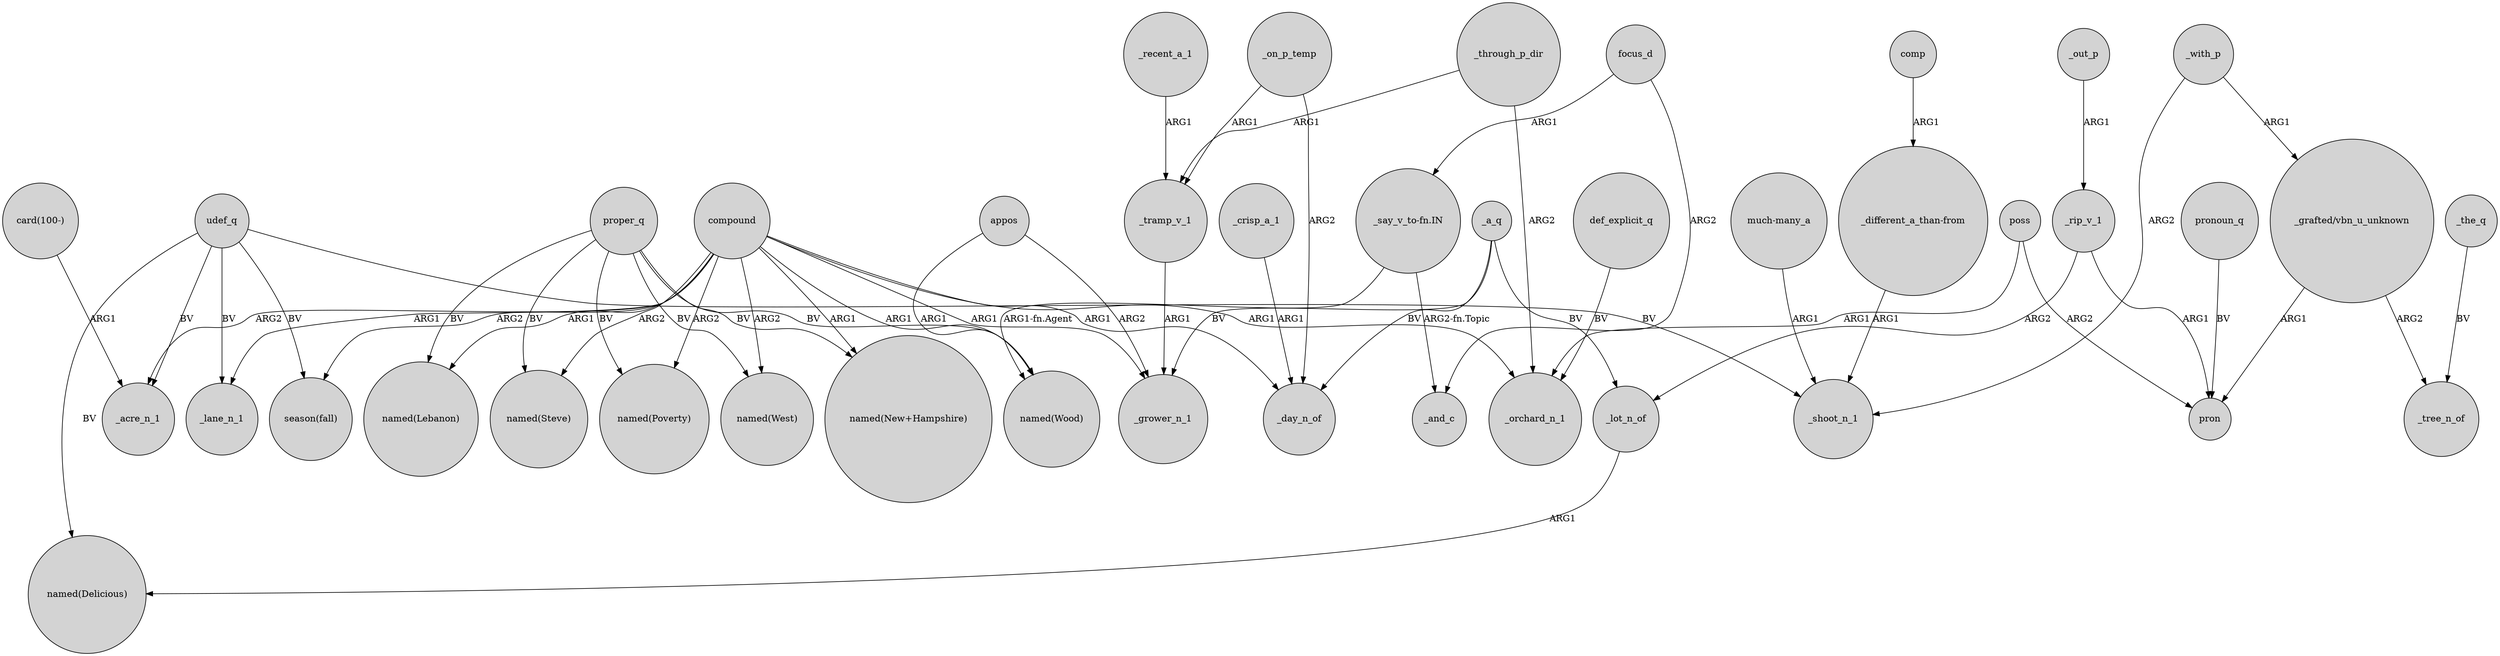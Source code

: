digraph {
	node [shape=circle style=filled]
	_a_q -> _lot_n_of [label=BV]
	_with_p -> "_grafted/vbn_u_unknown" [label=ARG1]
	_on_p_temp -> _tramp_v_1 [label=ARG1]
	compound -> "named(West)" [label=ARG2]
	proper_q -> "named(Lebanon)" [label=BV]
	udef_q -> _lane_n_1 [label=BV]
	def_explicit_q -> _orchard_n_1 [label=BV]
	"_different_a_than-from" -> _shoot_n_1 [label=ARG1]
	poss -> pron [label=ARG2]
	"_grafted/vbn_u_unknown" -> _tree_n_of [label=ARG2]
	_through_p_dir -> _orchard_n_1 [label=ARG2]
	compound -> "named(Steve)" [label=ARG2]
	poss -> _orchard_n_1 [label=ARG1]
	"_grafted/vbn_u_unknown" -> pron [label=ARG1]
	_a_q -> _grower_n_1 [label=BV]
	proper_q -> "named(Wood)" [label=BV]
	compound -> "named(Lebanon)" [label=ARG1]
	proper_q -> "named(Poverty)" [label=BV]
	proper_q -> "named(West)" [label=BV]
	compound -> _orchard_n_1 [label=ARG1]
	_lot_n_of -> "named(Delicious)" [label=ARG1]
	_tramp_v_1 -> _grower_n_1 [label=ARG1]
	focus_d -> _and_c [label=ARG2]
	appos -> _grower_n_1 [label=ARG2]
	compound -> "season(fall)" [label=ARG2]
	compound -> "named(New+Hampshire)" [label=ARG1]
	"_say_v_to-fn.IN" -> "named(Wood)" [label="ARG1-fn.Agent"]
	pronoun_q -> pron [label=BV]
	udef_q -> _acre_n_1 [label=BV]
	"card(100-)" -> _acre_n_1 [label=ARG1]
	proper_q -> "named(New+Hampshire)" [label=BV]
	udef_q -> "season(fall)" [label=BV]
	udef_q -> "named(Delicious)" [label=BV]
	udef_q -> _shoot_n_1 [label=BV]
	_a_q -> _day_n_of [label=BV]
	_rip_v_1 -> pron [label=ARG1]
	compound -> "named(Poverty)" [label=ARG2]
	comp -> "_different_a_than-from" [label=ARG1]
	compound -> _acre_n_1 [label=ARG2]
	compound -> _grower_n_1 [label=ARG1]
	"_say_v_to-fn.IN" -> _and_c [label="ARG2-fn.Topic"]
	_with_p -> _shoot_n_1 [label=ARG2]
	compound -> _day_n_of [label=ARG1]
	_the_q -> _tree_n_of [label=BV]
	_crisp_a_1 -> _day_n_of [label=ARG1]
	_recent_a_1 -> _tramp_v_1 [label=ARG1]
	_rip_v_1 -> _lot_n_of [label=ARG2]
	_out_p -> _rip_v_1 [label=ARG1]
	compound -> _lane_n_1 [label=ARG1]
	_through_p_dir -> _tramp_v_1 [label=ARG1]
	appos -> "named(Wood)" [label=ARG1]
	"much-many_a" -> _shoot_n_1 [label=ARG1]
	_on_p_temp -> _day_n_of [label=ARG2]
	proper_q -> "named(Steve)" [label=BV]
	focus_d -> "_say_v_to-fn.IN" [label=ARG1]
	compound -> "named(Wood)" [label=ARG1]
}
